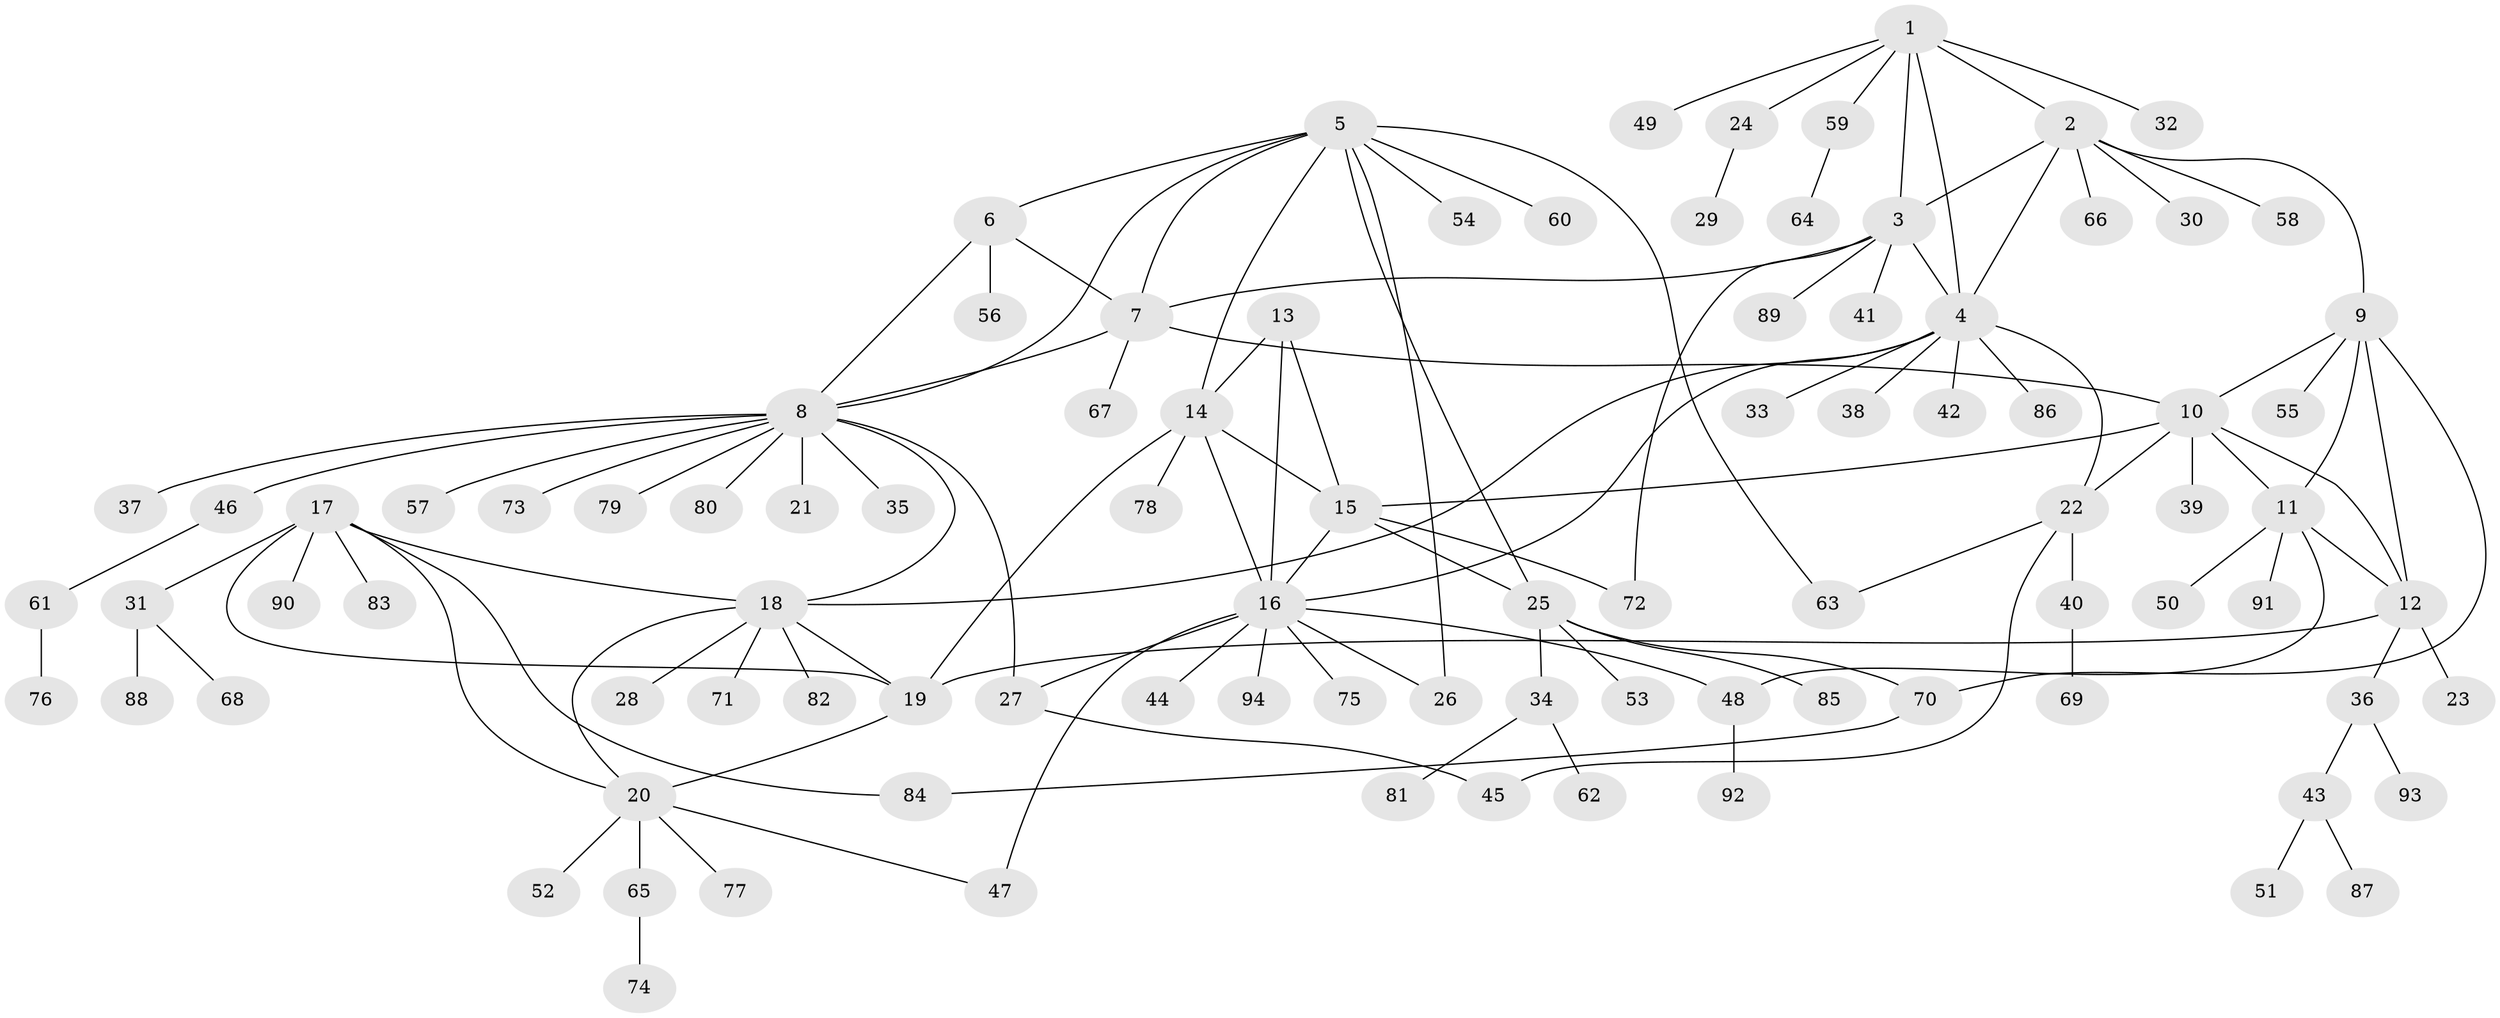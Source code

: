 // coarse degree distribution, {4: 0.05405405405405406, 7: 0.05405405405405406, 13: 0.02702702702702703, 8: 0.05405405405405406, 5: 0.08108108108108109, 9: 0.02702702702702703, 6: 0.05405405405405406, 2: 0.08108108108108109, 1: 0.5675675675675675}
// Generated by graph-tools (version 1.1) at 2025/19/03/04/25 18:19:54]
// undirected, 94 vertices, 125 edges
graph export_dot {
graph [start="1"]
  node [color=gray90,style=filled];
  1;
  2;
  3;
  4;
  5;
  6;
  7;
  8;
  9;
  10;
  11;
  12;
  13;
  14;
  15;
  16;
  17;
  18;
  19;
  20;
  21;
  22;
  23;
  24;
  25;
  26;
  27;
  28;
  29;
  30;
  31;
  32;
  33;
  34;
  35;
  36;
  37;
  38;
  39;
  40;
  41;
  42;
  43;
  44;
  45;
  46;
  47;
  48;
  49;
  50;
  51;
  52;
  53;
  54;
  55;
  56;
  57;
  58;
  59;
  60;
  61;
  62;
  63;
  64;
  65;
  66;
  67;
  68;
  69;
  70;
  71;
  72;
  73;
  74;
  75;
  76;
  77;
  78;
  79;
  80;
  81;
  82;
  83;
  84;
  85;
  86;
  87;
  88;
  89;
  90;
  91;
  92;
  93;
  94;
  1 -- 2;
  1 -- 3;
  1 -- 4;
  1 -- 24;
  1 -- 32;
  1 -- 49;
  1 -- 59;
  2 -- 3;
  2 -- 4;
  2 -- 9;
  2 -- 30;
  2 -- 58;
  2 -- 66;
  3 -- 4;
  3 -- 7;
  3 -- 41;
  3 -- 72;
  3 -- 89;
  4 -- 16;
  4 -- 18;
  4 -- 22;
  4 -- 33;
  4 -- 38;
  4 -- 42;
  4 -- 86;
  5 -- 6;
  5 -- 7;
  5 -- 8;
  5 -- 14;
  5 -- 25;
  5 -- 26;
  5 -- 54;
  5 -- 60;
  5 -- 63;
  6 -- 7;
  6 -- 8;
  6 -- 56;
  7 -- 8;
  7 -- 10;
  7 -- 67;
  8 -- 18;
  8 -- 21;
  8 -- 27;
  8 -- 35;
  8 -- 37;
  8 -- 46;
  8 -- 57;
  8 -- 73;
  8 -- 79;
  8 -- 80;
  9 -- 10;
  9 -- 11;
  9 -- 12;
  9 -- 55;
  9 -- 70;
  10 -- 11;
  10 -- 12;
  10 -- 15;
  10 -- 22;
  10 -- 39;
  11 -- 12;
  11 -- 48;
  11 -- 50;
  11 -- 91;
  12 -- 19;
  12 -- 23;
  12 -- 36;
  13 -- 14;
  13 -- 15;
  13 -- 16;
  14 -- 15;
  14 -- 16;
  14 -- 19;
  14 -- 78;
  15 -- 16;
  15 -- 25;
  15 -- 72;
  16 -- 26;
  16 -- 27;
  16 -- 44;
  16 -- 47;
  16 -- 48;
  16 -- 75;
  16 -- 94;
  17 -- 18;
  17 -- 19;
  17 -- 20;
  17 -- 31;
  17 -- 83;
  17 -- 84;
  17 -- 90;
  18 -- 19;
  18 -- 20;
  18 -- 28;
  18 -- 71;
  18 -- 82;
  19 -- 20;
  20 -- 47;
  20 -- 52;
  20 -- 65;
  20 -- 77;
  22 -- 40;
  22 -- 45;
  22 -- 63;
  24 -- 29;
  25 -- 34;
  25 -- 53;
  25 -- 70;
  25 -- 85;
  27 -- 45;
  31 -- 68;
  31 -- 88;
  34 -- 62;
  34 -- 81;
  36 -- 43;
  36 -- 93;
  40 -- 69;
  43 -- 51;
  43 -- 87;
  46 -- 61;
  48 -- 92;
  59 -- 64;
  61 -- 76;
  65 -- 74;
  70 -- 84;
}
